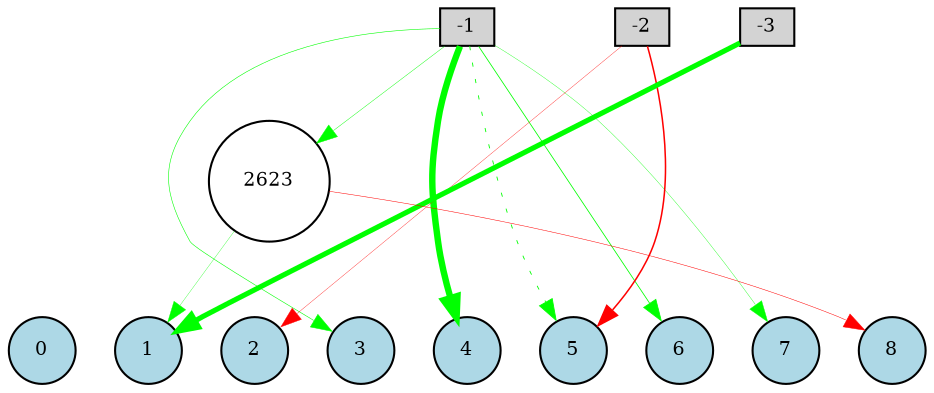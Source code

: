 digraph {
	node [fontsize=9 height=0.2 shape=circle width=0.2]
	subgraph inputs {
		node [shape=box style=filled]
		rank=source
		-1 [fillcolor=lightgray]
		-2 [fillcolor=lightgray]
		-1 -> -2 [style=invis]
		-3 [fillcolor=lightgray]
		-2 -> -3 [style=invis]
	}
	subgraph outputs {
		node [style=filled]
		rank=sink
		0 [fillcolor=lightblue fontsize=9 height=0.2 shape=circle width=0.2]
		1 [fillcolor=lightblue fontsize=9 height=0.2 shape=circle width=0.2]
		0 -> 1 [style=invis]
		2 [fillcolor=lightblue fontsize=9 height=0.2 shape=circle width=0.2]
		1 -> 2 [style=invis]
		3 [fillcolor=lightblue fontsize=9 height=0.2 shape=circle width=0.2]
		2 -> 3 [style=invis]
		4 [fillcolor=lightblue fontsize=9 height=0.2 shape=circle width=0.2]
		3 -> 4 [style=invis]
		5 [fillcolor=lightblue fontsize=9 height=0.2 shape=circle width=0.2]
		4 -> 5 [style=invis]
		6 [fillcolor=lightblue fontsize=9 height=0.2 shape=circle width=0.2]
		5 -> 6 [style=invis]
		7 [fillcolor=lightblue fontsize=9 height=0.2 shape=circle width=0.2]
		6 -> 7 [style=invis]
		8 [fillcolor=lightblue fontsize=9 height=0.2 shape=circle width=0.2]
		7 -> 8 [style=invis]
	}
	2623 [fillcolor=white style=filled]
	-1 -> 5 [color=green penwidth=0.41669054398462835 style=dotted]
	-3 -> 1 [color=green penwidth=2.480359904264797 style=solid]
	-2 -> 5 [color=red penwidth=0.7345754879548655 style=solid]
	-1 -> 4 [color=green penwidth=3.0825274298945615 style=solid]
	-2 -> 2 [color=red penwidth=0.16334105744205513 style=solid]
	-1 -> 6 [color=green penwidth=0.382727544631259 style=solid]
	-1 -> 7 [color=green penwidth=0.17354735514473235 style=solid]
	-1 -> 2623 [color=green penwidth=0.20591850962430863 style=solid]
	2623 -> 1 [color=green penwidth=0.1498736845046738 style=solid]
	-1 -> 3 [color=green penwidth=0.2713183503413379 style=solid]
	2623 -> 8 [color=red penwidth=0.23560417093364508 style=solid]
}
